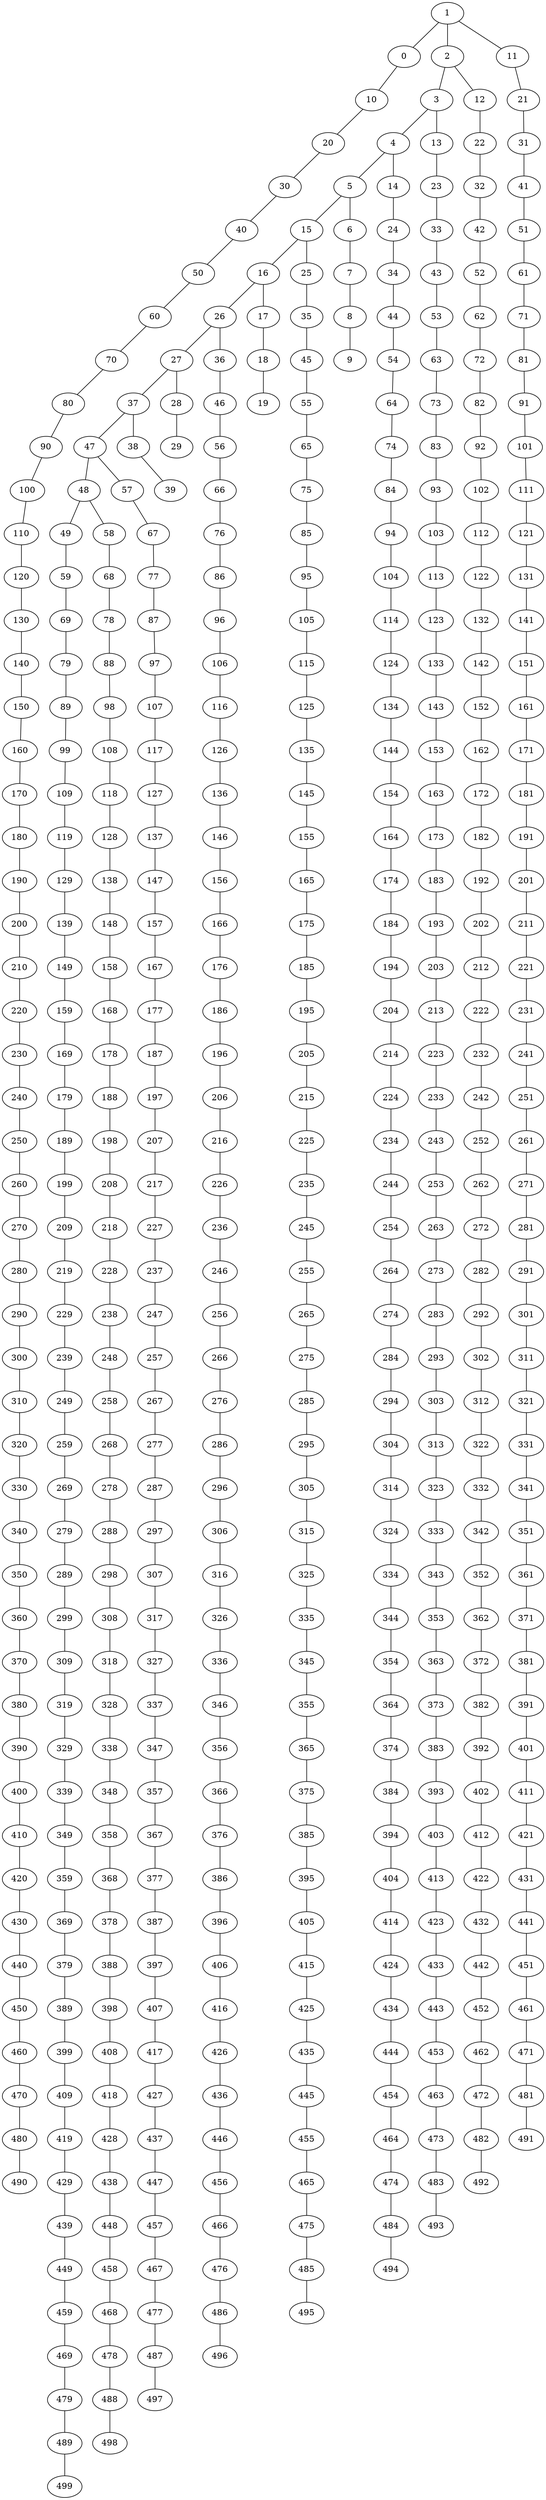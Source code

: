strict graph G {
1;
0;
2;
11;
10;
3;
12;
21;
20;
4;
13;
22;
31;
30;
5;
14;
23;
32;
41;
40;
15;
6;
24;
33;
42;
51;
50;
16;
25;
7;
34;
43;
52;
61;
60;
26;
17;
35;
8;
44;
53;
62;
71;
70;
27;
36;
18;
45;
9;
54;
63;
72;
81;
80;
37;
28;
46;
19;
55;
64;
73;
82;
91;
90;
47;
38;
29;
56;
65;
74;
83;
92;
101;
100;
48;
57;
39;
66;
75;
84;
93;
102;
111;
110;
49;
58;
67;
76;
85;
94;
103;
112;
121;
120;
59;
68;
77;
86;
95;
104;
113;
122;
131;
130;
69;
78;
87;
96;
105;
114;
123;
132;
141;
140;
79;
88;
97;
106;
115;
124;
133;
142;
151;
150;
89;
98;
107;
116;
125;
134;
143;
152;
161;
160;
99;
108;
117;
126;
135;
144;
153;
162;
171;
170;
109;
118;
127;
136;
145;
154;
163;
172;
181;
180;
119;
128;
137;
146;
155;
164;
173;
182;
191;
190;
129;
138;
147;
156;
165;
174;
183;
192;
201;
200;
139;
148;
157;
166;
175;
184;
193;
202;
211;
210;
149;
158;
167;
176;
185;
194;
203;
212;
221;
220;
159;
168;
177;
186;
195;
204;
213;
222;
231;
230;
169;
178;
187;
196;
205;
214;
223;
232;
241;
240;
179;
188;
197;
206;
215;
224;
233;
242;
251;
250;
189;
198;
207;
216;
225;
234;
243;
252;
261;
260;
199;
208;
217;
226;
235;
244;
253;
262;
271;
270;
209;
218;
227;
236;
245;
254;
263;
272;
281;
280;
219;
228;
237;
246;
255;
264;
273;
282;
291;
290;
229;
238;
247;
256;
265;
274;
283;
292;
301;
300;
239;
248;
257;
266;
275;
284;
293;
302;
311;
310;
249;
258;
267;
276;
285;
294;
303;
312;
321;
320;
259;
268;
277;
286;
295;
304;
313;
322;
331;
330;
269;
278;
287;
296;
305;
314;
323;
332;
341;
340;
279;
288;
297;
306;
315;
324;
333;
342;
351;
350;
289;
298;
307;
316;
325;
334;
343;
352;
361;
360;
299;
308;
317;
326;
335;
344;
353;
362;
371;
370;
309;
318;
327;
336;
345;
354;
363;
372;
381;
380;
319;
328;
337;
346;
355;
364;
373;
382;
391;
390;
329;
338;
347;
356;
365;
374;
383;
392;
401;
400;
339;
348;
357;
366;
375;
384;
393;
402;
411;
410;
349;
358;
367;
376;
385;
394;
403;
412;
421;
420;
359;
368;
377;
386;
395;
404;
413;
422;
431;
430;
369;
378;
387;
396;
405;
414;
423;
432;
441;
440;
379;
388;
397;
406;
415;
424;
433;
442;
451;
450;
389;
398;
407;
416;
425;
434;
443;
452;
461;
460;
399;
408;
417;
426;
435;
444;
453;
462;
471;
470;
409;
418;
427;
436;
445;
454;
463;
472;
481;
480;
419;
428;
437;
446;
455;
464;
473;
482;
491;
490;
429;
438;
447;
456;
465;
474;
483;
492;
439;
448;
457;
466;
475;
484;
493;
449;
458;
467;
476;
485;
494;
459;
468;
477;
486;
495;
469;
478;
487;
496;
479;
488;
497;
489;
498;
499;
468 -- 478;
100 -- 110;
284 -- 294;
144 -- 154;
10 -- 20;
2 -- 3;
202 -- 212;
232 -- 242;
200 -- 210;
375 -- 385;
397 -- 407;
311 -- 321;
269 -- 279;
14 -- 24;
440 -- 450;
184 -- 194;
196 -- 206;
1 -- 2;
224 -- 234;
250 -- 260;
346 -- 356;
452 -- 462;
262 -- 272;
44 -- 54;
0 -- 10;
199 -- 209;
130 -- 140;
54 -- 64;
89 -- 99;
132 -- 142;
1 -- 11;
42 -- 52;
390 -- 400;
382 -- 392;
55 -- 65;
427 -- 437;
113 -- 123;
24 -- 34;
6 -- 7;
297 -- 307;
456 -- 466;
49 -- 59;
303 -- 313;
373 -- 383;
268 -- 278;
85 -- 95;
415 -- 425;
131 -- 141;
324 -- 334;
282 -- 292;
185 -- 195;
78 -- 88;
90 -- 100;
329 -- 339;
182 -- 192;
355 -- 365;
320 -- 330;
37 -- 38;
352 -- 362;
110 -- 120;
63 -- 73;
148 -- 158;
318 -- 328;
347 -- 357;
121 -- 131;
330 -- 340;
334 -- 344;
203 -- 213;
70 -- 80;
176 -- 186;
409 -- 419;
233 -- 243;
102 -- 112;
407 -- 417;
22 -- 32;
217 -- 227;
460 -- 470;
333 -- 343;
96 -- 106;
67 -- 77;
275 -- 285;
53 -- 63;
300 -- 310;
142 -- 152;
188 -- 198;
249 -- 259;
338 -- 348;
13 -- 23;
312 -- 322;
421 -- 431;
403 -- 413;
197 -- 207;
257 -- 267;
255 -- 265;
286 -- 296;
146 -- 156;
455 -- 465;
299 -- 309;
183 -- 193;
461 -- 471;
322 -- 332;
109 -- 119;
80 -- 90;
474 -- 484;
219 -- 229;
306 -- 316;
342 -- 352;
365 -- 375;
393 -- 403;
448 -- 458;
414 -- 424;
410 -- 420;
68 -- 78;
271 -- 281;
16 -- 17;
441 -- 451;
374 -- 384;
129 -- 139;
272 -- 282;
30 -- 40;
198 -- 208;
72 -- 82;
435 -- 445;
118 -- 128;
313 -- 323;
339 -- 349;
293 -- 303;
372 -- 382;
370 -- 380;
206 -- 216;
195 -- 205;
74 -- 84;
127 -- 137;
433 -- 443;
75 -- 85;
266 -- 276;
449 -- 459;
33 -- 43;
235 -- 245;
169 -- 179;
56 -- 66;
5 -- 15;
37 -- 47;
309 -- 319;
425 -- 435;
238 -- 248;
20 -- 30;
353 -- 363;
166 -- 176;
186 -- 196;
259 -- 269;
273 -- 283;
485 -- 495;
119 -- 129;
187 -- 197;
236 -- 246;
115 -- 125;
345 -- 355;
341 -- 351;
344 -- 354;
295 -- 305;
482 -- 492;
178 -- 188;
302 -- 312;
400 -- 410;
464 -- 474;
417 -- 427;
221 -- 231;
159 -- 169;
379 -- 389;
395 -- 405;
462 -- 472;
145 -- 155;
321 -- 331;
62 -- 72;
465 -- 475;
46 -- 56;
385 -- 395;
140 -- 150;
175 -- 185;
274 -- 284;
288 -- 298;
246 -- 256;
445 -- 455;
442 -- 452;
27 -- 28;
151 -- 161;
16 -- 26;
104 -- 114;
484 -- 494;
189 -- 199;
223 -- 233;
99 -- 109;
64 -- 74;
52 -- 62;
31 -- 41;
292 -- 302;
101 -- 111;
179 -- 189;
138 -- 148;
180 -- 190;
156 -- 166;
227 -- 237;
350 -- 360;
481 -- 491;
438 -- 448;
11 -- 21;
454 -- 464;
218 -- 228;
237 -- 247;
174 -- 184;
267 -- 277;
163 -- 173;
212 -- 222;
28 -- 29;
160 -- 170;
128 -- 138;
263 -- 273;
487 -- 497;
418 -- 428;
225 -- 235;
432 -- 442;
50 -- 60;
328 -- 338;
356 -- 366;
36 -- 46;
204 -- 214;
366 -- 376;
431 -- 441;
384 -- 394;
98 -- 108;
301 -- 311;
283 -- 293;
478 -- 488;
12 -- 22;
8 -- 9;
378 -- 388;
451 -- 461;
190 -- 200;
23 -- 33;
17 -- 18;
32 -- 42;
314 -- 324;
91 -- 101;
447 -- 457;
424 -- 434;
316 -- 326;
402 -- 412;
354 -- 364;
459 -- 469;
305 -- 315;
1 -- 0;
3 -- 4;
264 -- 274;
331 -- 341;
95 -- 105;
399 -- 409;
86 -- 96;
307 -- 317;
5 -- 6;
315 -- 325;
336 -- 346;
360 -- 370;
291 -- 301;
150 -- 160;
26 -- 27;
153 -- 163;
381 -- 391;
241 -- 251;
66 -- 76;
108 -- 118;
472 -- 482;
419 -- 429;
371 -- 381;
458 -- 468;
177 -- 187;
270 -- 280;
348 -- 358;
139 -- 149;
87 -- 97;
97 -- 107;
126 -- 136;
94 -- 104;
207 -- 217;
15 -- 16;
220 -- 230;
368 -- 378;
279 -- 289;
483 -- 493;
229 -- 239;
359 -- 369;
69 -- 79;
256 -- 266;
116 -- 126;
396 -- 406;
21 -- 31;
326 -- 336;
467 -- 477;
172 -- 182;
470 -- 480;
155 -- 165;
251 -- 261;
446 -- 456;
88 -- 98;
165 -- 175;
57 -- 67;
377 -- 387;
362 -- 372;
276 -- 286;
162 -- 172;
136 -- 146;
230 -- 240;
244 -- 254;
436 -- 446;
450 -- 460;
469 -- 479;
135 -- 145;
3 -- 13;
228 -- 238;
170 -- 180;
412 -- 422;
157 -- 167;
310 -- 320;
214 -- 224;
488 -- 498;
394 -- 404;
210 -- 220;
41 -- 51;
83 -- 93;
181 -- 191;
239 -- 249;
423 -- 433;
71 -- 81;
117 -- 127;
234 -- 244;
261 -- 271;
332 -- 342;
4 -- 5;
416 -- 426;
265 -- 275;
443 -- 453;
240 -- 250;
380 -- 390;
27 -- 37;
112 -- 122;
47 -- 48;
289 -- 299;
149 -- 159;
194 -- 204;
278 -- 288;
40 -- 50;
290 -- 300;
463 -- 473;
48 -- 58;
226 -- 236;
209 -- 219;
480 -- 490;
25 -- 35;
171 -- 181;
77 -- 87;
317 -- 327;
430 -- 440;
296 -- 306;
420 -- 430;
253 -- 263;
147 -- 157;
26 -- 36;
137 -- 147;
260 -- 270;
367 -- 377;
34 -- 44;
105 -- 115;
141 -- 151;
383 -- 393;
208 -- 218;
167 -- 177;
376 -- 386;
216 -- 226;
254 -- 264;
222 -- 232;
76 -- 86;
4 -- 14;
337 -- 347;
205 -- 215;
437 -- 447;
164 -- 174;
349 -- 359;
47 -- 57;
43 -- 53;
60 -- 70;
84 -- 94;
125 -- 135;
15 -- 25;
405 -- 415;
7 -- 8;
193 -- 203;
123 -- 133;
192 -- 202;
319 -- 329;
45 -- 55;
65 -- 75;
173 -- 183;
252 -- 262;
51 -- 61;
429 -- 439;
18 -- 19;
426 -- 436;
2 -- 12;
35 -- 45;
106 -- 116;
107 -- 117;
231 -- 241;
486 -- 496;
154 -- 164;
476 -- 486;
281 -- 291;
335 -- 345;
391 -- 401;
143 -- 153;
386 -- 396;
92 -- 102;
152 -- 162;
308 -- 318;
387 -- 397;
280 -- 290;
287 -- 297;
325 -- 335;
327 -- 337;
473 -- 483;
477 -- 487;
277 -- 287;
38 -- 39;
122 -- 132;
124 -- 134;
413 -- 423;
453 -- 463;
161 -- 171;
404 -- 414;
82 -- 92;
351 -- 361;
323 -- 333;
61 -- 71;
242 -- 252;
392 -- 402;
398 -- 408;
489 -- 499;
422 -- 432;
258 -- 268;
294 -- 304;
120 -- 130;
401 -- 411;
58 -- 68;
389 -- 399;
59 -- 69;
248 -- 258;
357 -- 367;
439 -- 449;
48 -- 49;
103 -- 113;
471 -- 481;
191 -- 201;
245 -- 255;
81 -- 91;
343 -- 353;
134 -- 144;
168 -- 178;
406 -- 416;
361 -- 371;
364 -- 374;
215 -- 225;
285 -- 295;
304 -- 314;
114 -- 124;
411 -- 421;
93 -- 103;
158 -- 168;
434 -- 444;
457 -- 467;
466 -- 476;
363 -- 373;
298 -- 308;
79 -- 89;
408 -- 418;
475 -- 485;
133 -- 143;
340 -- 350;
358 -- 368;
211 -- 221;
428 -- 438;
247 -- 257;
73 -- 83;
369 -- 379;
213 -- 223;
243 -- 253;
111 -- 121;
444 -- 454;
388 -- 398;
479 -- 489;
201 -- 211;
}
